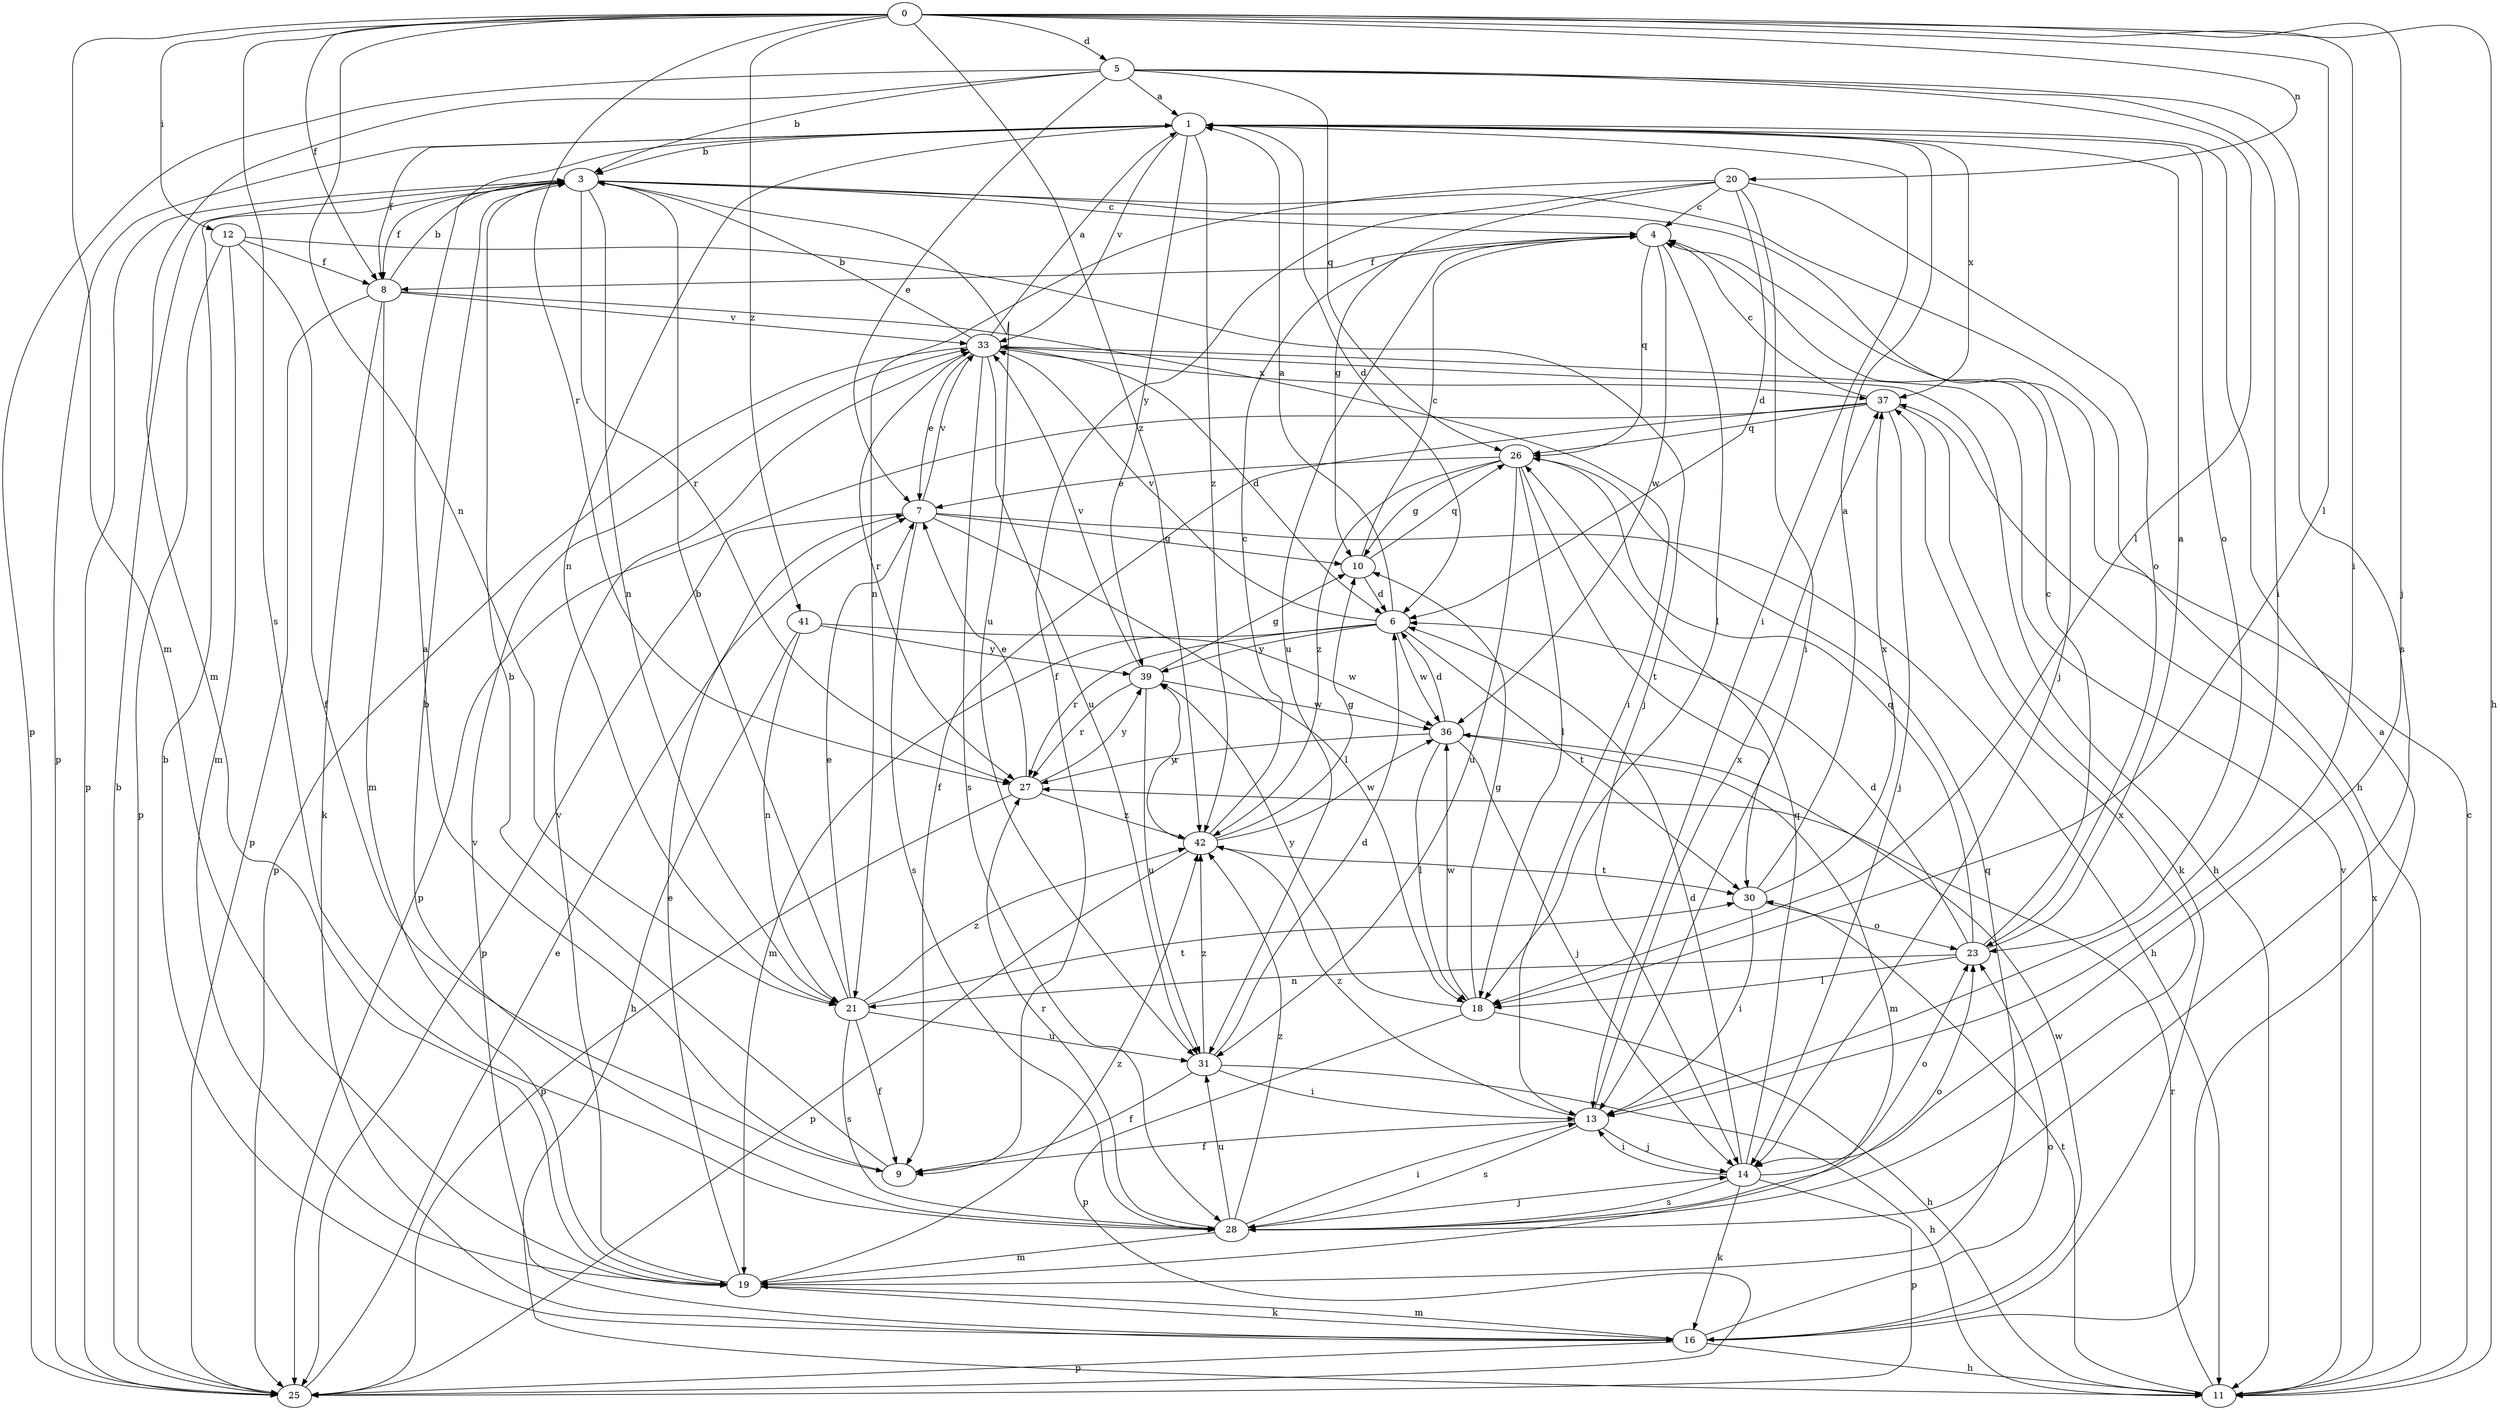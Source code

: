 strict digraph  {
0;
1;
3;
4;
5;
6;
7;
8;
9;
10;
11;
12;
13;
14;
16;
18;
19;
20;
21;
23;
25;
26;
27;
28;
30;
31;
33;
36;
37;
39;
41;
42;
0 -> 5  [label=d];
0 -> 8  [label=f];
0 -> 11  [label=h];
0 -> 12  [label=i];
0 -> 13  [label=i];
0 -> 14  [label=j];
0 -> 18  [label=l];
0 -> 19  [label=m];
0 -> 20  [label=n];
0 -> 21  [label=n];
0 -> 27  [label=r];
0 -> 28  [label=s];
0 -> 41  [label=z];
0 -> 42  [label=z];
1 -> 3  [label=b];
1 -> 6  [label=d];
1 -> 8  [label=f];
1 -> 13  [label=i];
1 -> 21  [label=n];
1 -> 23  [label=o];
1 -> 25  [label=p];
1 -> 33  [label=v];
1 -> 37  [label=x];
1 -> 39  [label=y];
1 -> 42  [label=z];
3 -> 4  [label=c];
3 -> 8  [label=f];
3 -> 11  [label=h];
3 -> 14  [label=j];
3 -> 21  [label=n];
3 -> 25  [label=p];
3 -> 27  [label=r];
3 -> 31  [label=u];
4 -> 8  [label=f];
4 -> 18  [label=l];
4 -> 26  [label=q];
4 -> 31  [label=u];
4 -> 36  [label=w];
5 -> 1  [label=a];
5 -> 3  [label=b];
5 -> 7  [label=e];
5 -> 13  [label=i];
5 -> 18  [label=l];
5 -> 19  [label=m];
5 -> 25  [label=p];
5 -> 26  [label=q];
5 -> 28  [label=s];
6 -> 1  [label=a];
6 -> 19  [label=m];
6 -> 27  [label=r];
6 -> 30  [label=t];
6 -> 33  [label=v];
6 -> 36  [label=w];
6 -> 39  [label=y];
7 -> 10  [label=g];
7 -> 11  [label=h];
7 -> 18  [label=l];
7 -> 25  [label=p];
7 -> 28  [label=s];
7 -> 33  [label=v];
8 -> 3  [label=b];
8 -> 13  [label=i];
8 -> 16  [label=k];
8 -> 19  [label=m];
8 -> 25  [label=p];
8 -> 33  [label=v];
9 -> 1  [label=a];
9 -> 3  [label=b];
10 -> 4  [label=c];
10 -> 6  [label=d];
10 -> 26  [label=q];
11 -> 4  [label=c];
11 -> 27  [label=r];
11 -> 30  [label=t];
11 -> 33  [label=v];
11 -> 37  [label=x];
12 -> 8  [label=f];
12 -> 9  [label=f];
12 -> 14  [label=j];
12 -> 19  [label=m];
12 -> 25  [label=p];
13 -> 9  [label=f];
13 -> 14  [label=j];
13 -> 28  [label=s];
13 -> 37  [label=x];
13 -> 42  [label=z];
14 -> 6  [label=d];
14 -> 13  [label=i];
14 -> 16  [label=k];
14 -> 23  [label=o];
14 -> 25  [label=p];
14 -> 26  [label=q];
14 -> 28  [label=s];
16 -> 1  [label=a];
16 -> 3  [label=b];
16 -> 11  [label=h];
16 -> 19  [label=m];
16 -> 23  [label=o];
16 -> 25  [label=p];
16 -> 33  [label=v];
16 -> 36  [label=w];
18 -> 10  [label=g];
18 -> 11  [label=h];
18 -> 25  [label=p];
18 -> 36  [label=w];
18 -> 39  [label=y];
19 -> 7  [label=e];
19 -> 16  [label=k];
19 -> 26  [label=q];
19 -> 33  [label=v];
19 -> 42  [label=z];
20 -> 4  [label=c];
20 -> 6  [label=d];
20 -> 9  [label=f];
20 -> 10  [label=g];
20 -> 13  [label=i];
20 -> 21  [label=n];
20 -> 23  [label=o];
21 -> 3  [label=b];
21 -> 7  [label=e];
21 -> 9  [label=f];
21 -> 28  [label=s];
21 -> 30  [label=t];
21 -> 31  [label=u];
21 -> 42  [label=z];
23 -> 1  [label=a];
23 -> 4  [label=c];
23 -> 6  [label=d];
23 -> 18  [label=l];
23 -> 21  [label=n];
23 -> 26  [label=q];
25 -> 3  [label=b];
25 -> 7  [label=e];
26 -> 7  [label=e];
26 -> 10  [label=g];
26 -> 18  [label=l];
26 -> 30  [label=t];
26 -> 31  [label=u];
26 -> 42  [label=z];
27 -> 7  [label=e];
27 -> 25  [label=p];
27 -> 39  [label=y];
27 -> 42  [label=z];
28 -> 3  [label=b];
28 -> 13  [label=i];
28 -> 14  [label=j];
28 -> 19  [label=m];
28 -> 23  [label=o];
28 -> 27  [label=r];
28 -> 31  [label=u];
28 -> 37  [label=x];
28 -> 42  [label=z];
30 -> 1  [label=a];
30 -> 13  [label=i];
30 -> 23  [label=o];
30 -> 37  [label=x];
31 -> 6  [label=d];
31 -> 9  [label=f];
31 -> 11  [label=h];
31 -> 13  [label=i];
31 -> 42  [label=z];
33 -> 1  [label=a];
33 -> 3  [label=b];
33 -> 6  [label=d];
33 -> 7  [label=e];
33 -> 11  [label=h];
33 -> 25  [label=p];
33 -> 27  [label=r];
33 -> 28  [label=s];
33 -> 31  [label=u];
33 -> 37  [label=x];
36 -> 6  [label=d];
36 -> 14  [label=j];
36 -> 18  [label=l];
36 -> 19  [label=m];
36 -> 27  [label=r];
37 -> 4  [label=c];
37 -> 9  [label=f];
37 -> 14  [label=j];
37 -> 16  [label=k];
37 -> 25  [label=p];
37 -> 26  [label=q];
39 -> 10  [label=g];
39 -> 27  [label=r];
39 -> 31  [label=u];
39 -> 33  [label=v];
39 -> 36  [label=w];
41 -> 11  [label=h];
41 -> 21  [label=n];
41 -> 36  [label=w];
41 -> 39  [label=y];
42 -> 4  [label=c];
42 -> 10  [label=g];
42 -> 25  [label=p];
42 -> 30  [label=t];
42 -> 36  [label=w];
42 -> 39  [label=y];
}
